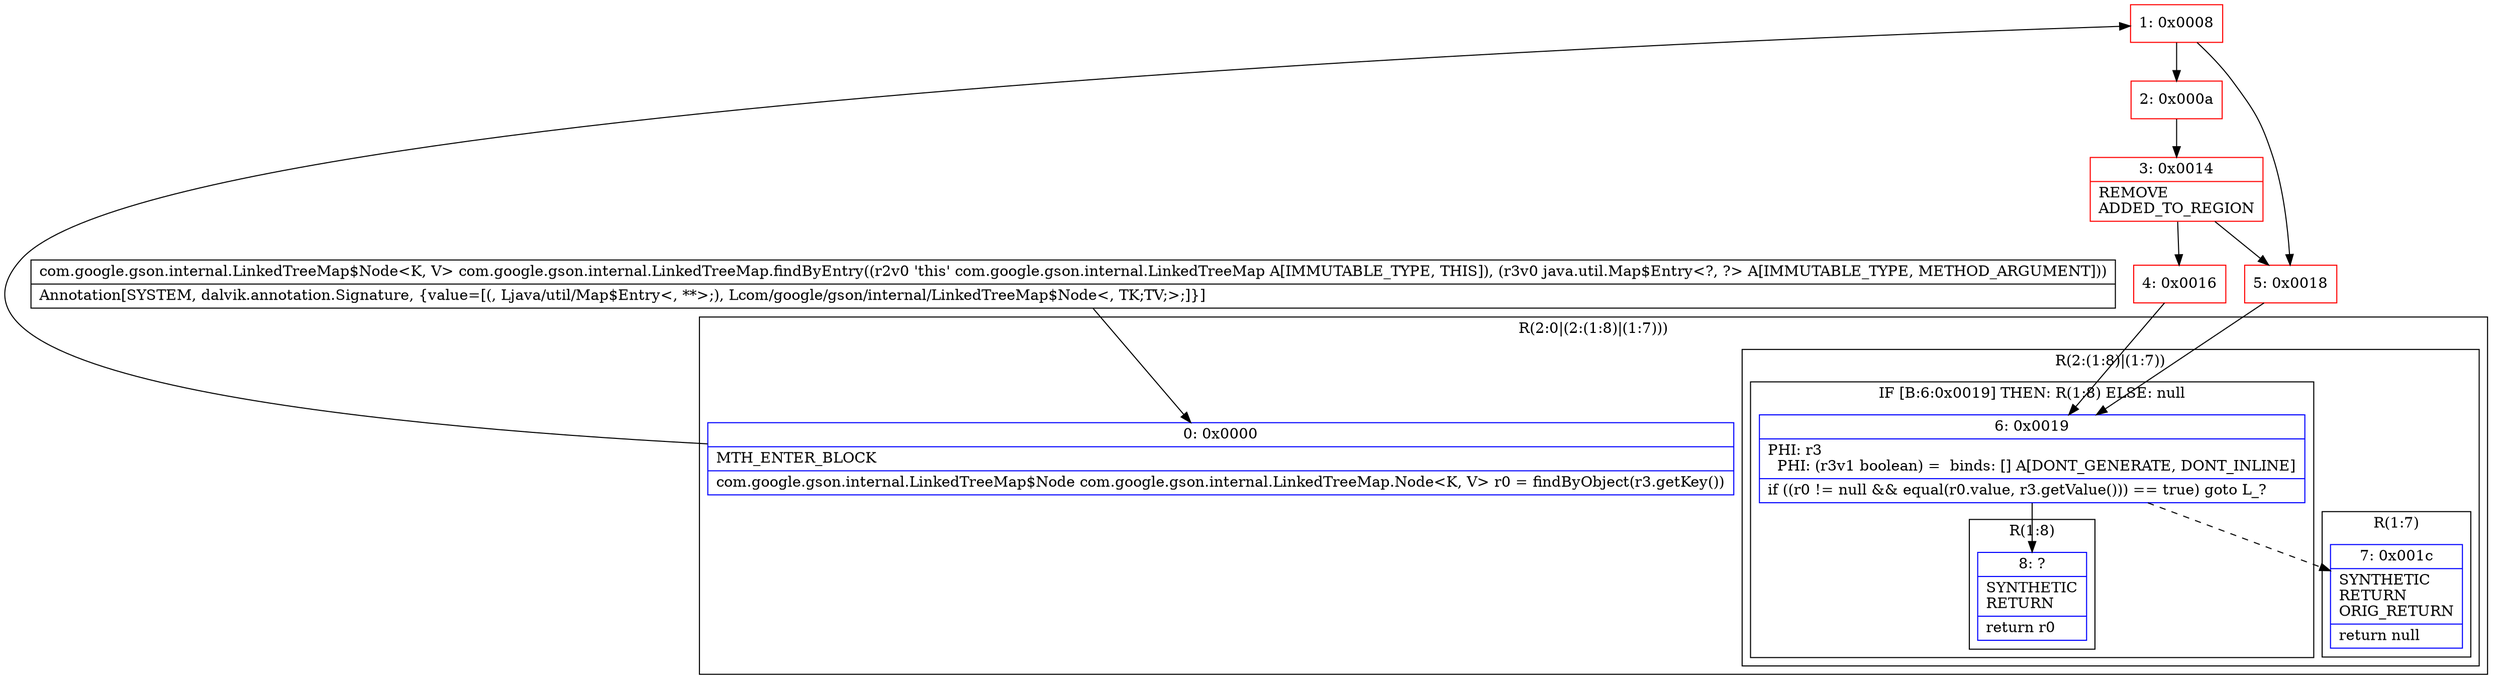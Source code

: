 digraph "CFG forcom.google.gson.internal.LinkedTreeMap.findByEntry(Ljava\/util\/Map$Entry;)Lcom\/google\/gson\/internal\/LinkedTreeMap$Node;" {
subgraph cluster_Region_689556049 {
label = "R(2:0|(2:(1:8)|(1:7)))";
node [shape=record,color=blue];
Node_0 [shape=record,label="{0\:\ 0x0000|MTH_ENTER_BLOCK\l|com.google.gson.internal.LinkedTreeMap$Node com.google.gson.internal.LinkedTreeMap.Node\<K, V\> r0 = findByObject(r3.getKey())\l}"];
subgraph cluster_Region_1494052466 {
label = "R(2:(1:8)|(1:7))";
node [shape=record,color=blue];
subgraph cluster_IfRegion_198037798 {
label = "IF [B:6:0x0019] THEN: R(1:8) ELSE: null";
node [shape=record,color=blue];
Node_6 [shape=record,label="{6\:\ 0x0019|PHI: r3 \l  PHI: (r3v1 boolean) =  binds: [] A[DONT_GENERATE, DONT_INLINE]\l|if ((r0 != null && equal(r0.value, r3.getValue())) == true) goto L_?\l}"];
subgraph cluster_Region_1642314862 {
label = "R(1:8)";
node [shape=record,color=blue];
Node_8 [shape=record,label="{8\:\ ?|SYNTHETIC\lRETURN\l|return r0\l}"];
}
}
subgraph cluster_Region_190359341 {
label = "R(1:7)";
node [shape=record,color=blue];
Node_7 [shape=record,label="{7\:\ 0x001c|SYNTHETIC\lRETURN\lORIG_RETURN\l|return null\l}"];
}
}
}
Node_1 [shape=record,color=red,label="{1\:\ 0x0008}"];
Node_2 [shape=record,color=red,label="{2\:\ 0x000a}"];
Node_3 [shape=record,color=red,label="{3\:\ 0x0014|REMOVE\lADDED_TO_REGION\l}"];
Node_4 [shape=record,color=red,label="{4\:\ 0x0016}"];
Node_5 [shape=record,color=red,label="{5\:\ 0x0018}"];
MethodNode[shape=record,label="{com.google.gson.internal.LinkedTreeMap$Node\<K, V\> com.google.gson.internal.LinkedTreeMap.findByEntry((r2v0 'this' com.google.gson.internal.LinkedTreeMap A[IMMUTABLE_TYPE, THIS]), (r3v0 java.util.Map$Entry\<?, ?\> A[IMMUTABLE_TYPE, METHOD_ARGUMENT]))  | Annotation[SYSTEM, dalvik.annotation.Signature, \{value=[(, Ljava\/util\/Map$Entry\<, **\>;), Lcom\/google\/gson\/internal\/LinkedTreeMap$Node\<, TK;TV;\>;]\}]\l}"];
MethodNode -> Node_0;
Node_0 -> Node_1;
Node_6 -> Node_7[style=dashed];
Node_6 -> Node_8;
Node_1 -> Node_2;
Node_1 -> Node_5;
Node_2 -> Node_3;
Node_3 -> Node_4;
Node_3 -> Node_5;
Node_4 -> Node_6;
Node_5 -> Node_6;
}

